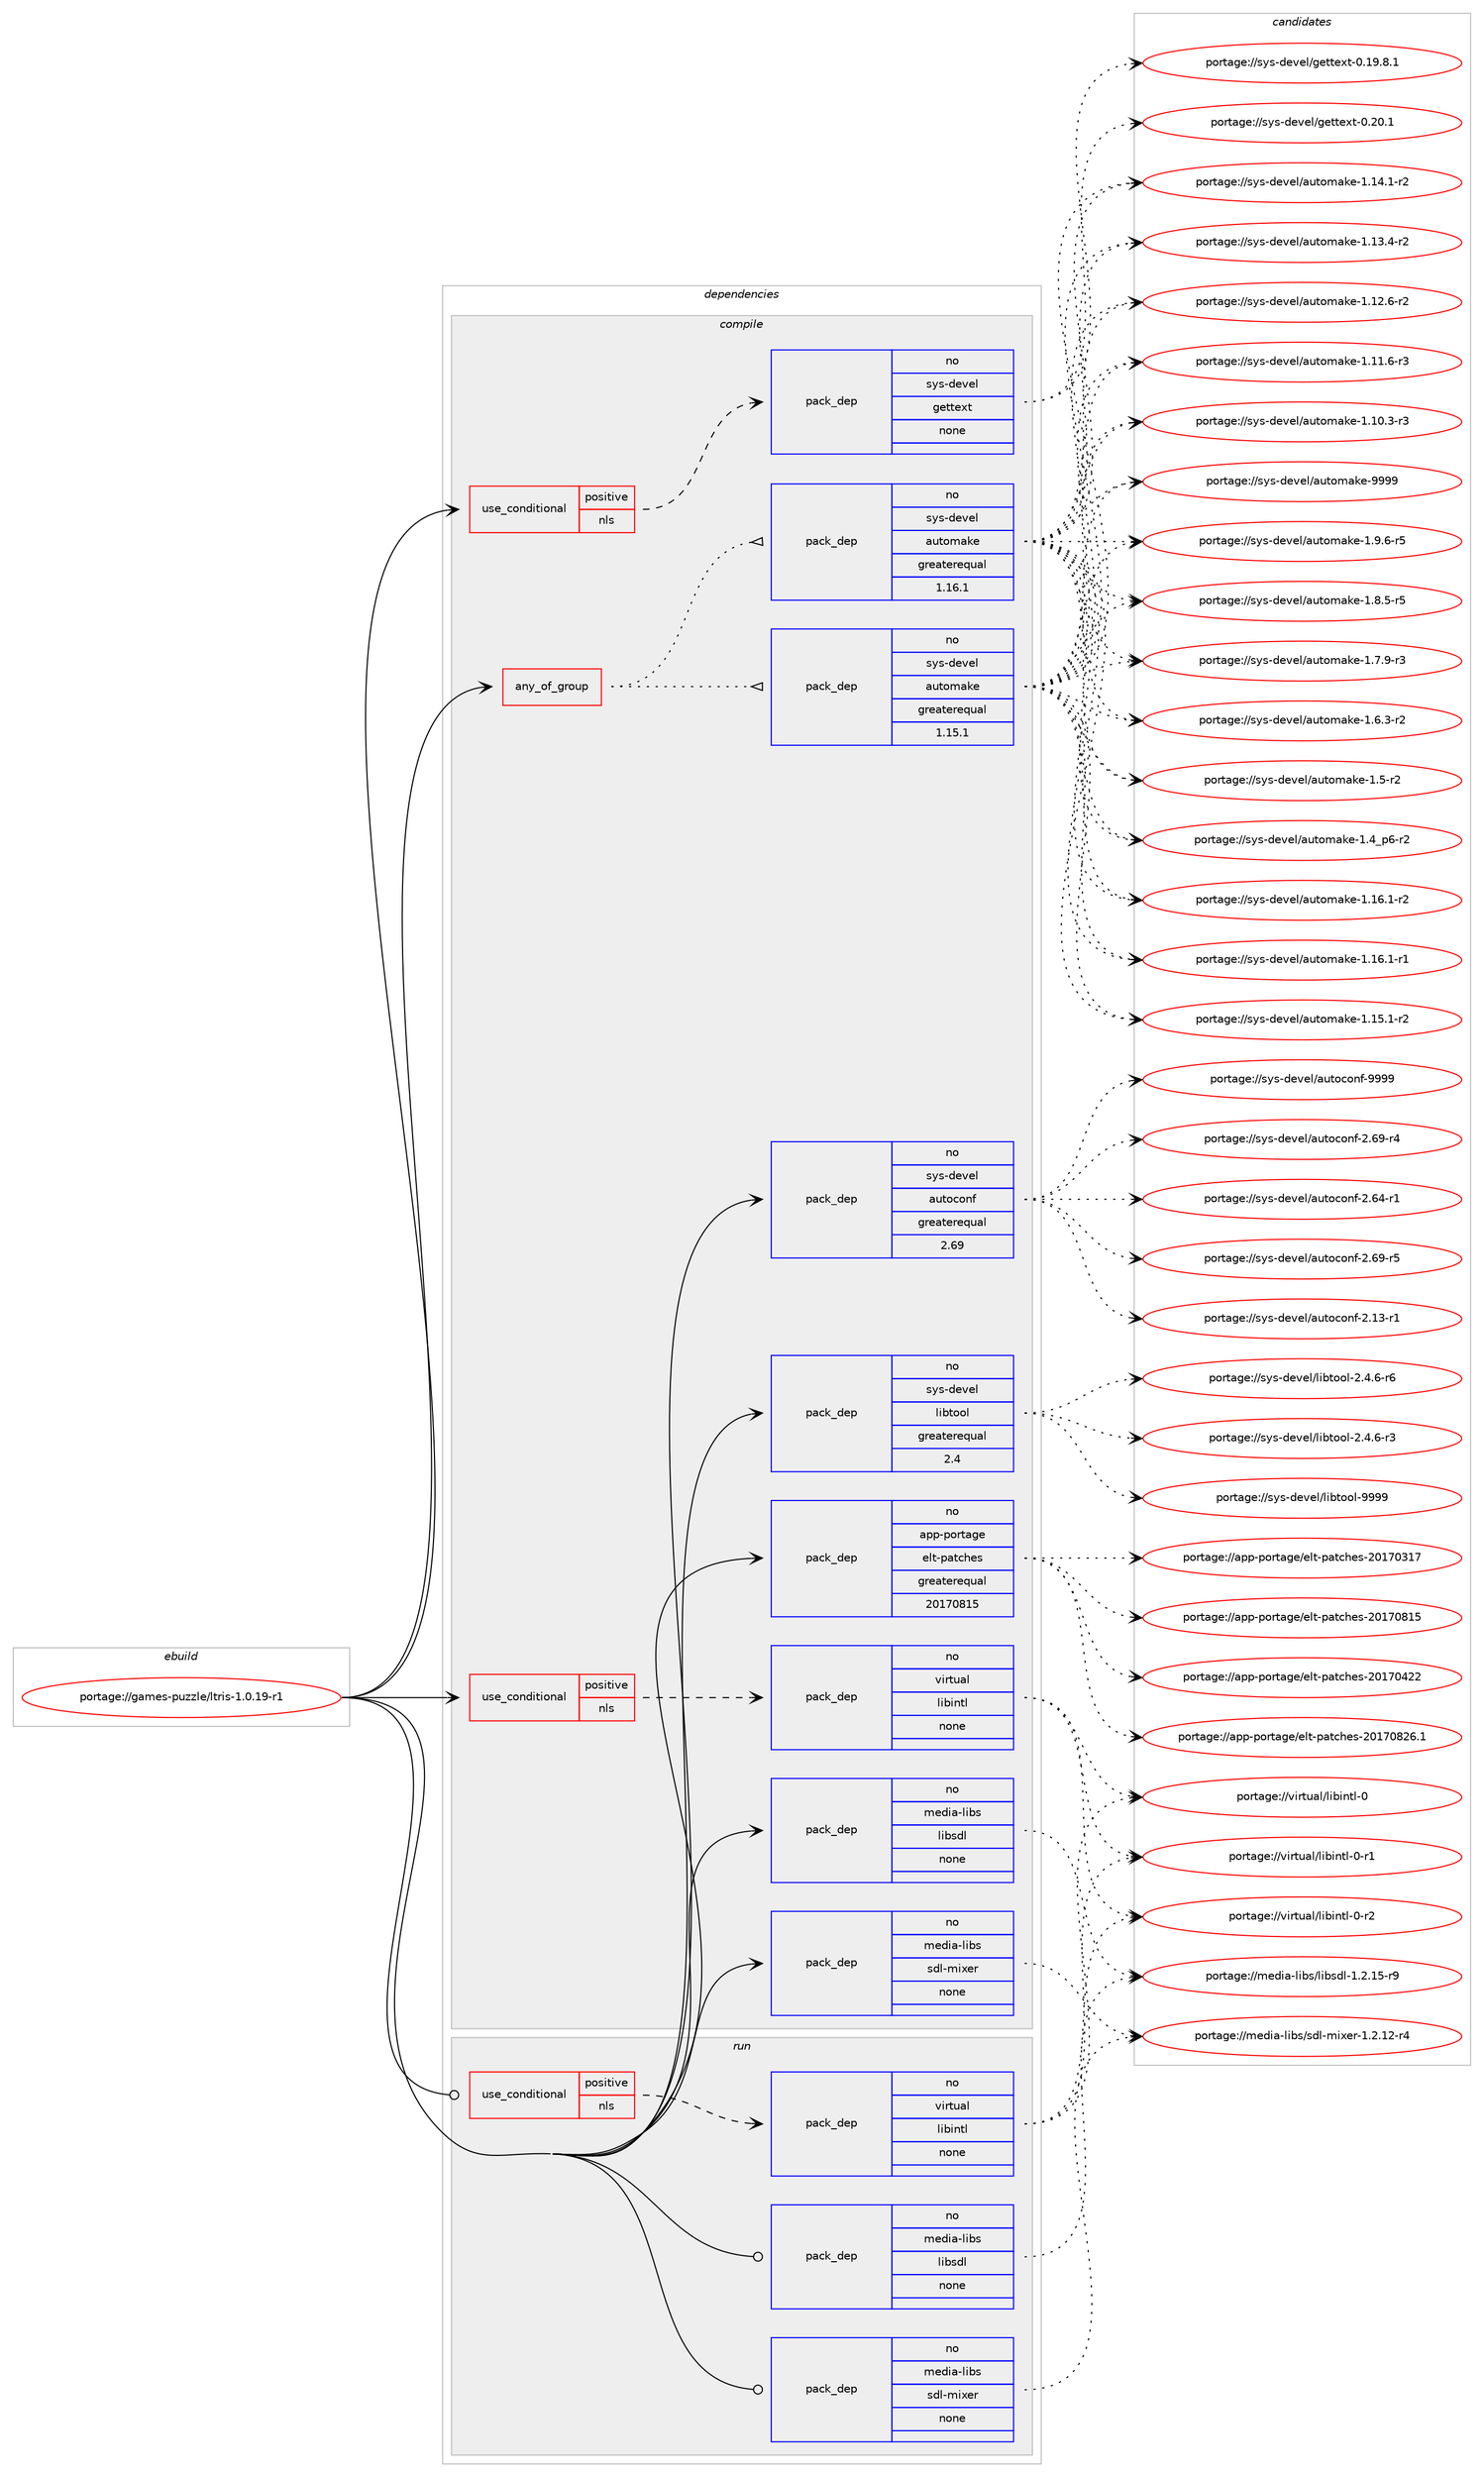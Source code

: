 digraph prolog {

# *************
# Graph options
# *************

newrank=true;
concentrate=true;
compound=true;
graph [rankdir=LR,fontname=Helvetica,fontsize=10,ranksep=1.5];#, ranksep=2.5, nodesep=0.2];
edge  [arrowhead=vee];
node  [fontname=Helvetica,fontsize=10];

# **********
# The ebuild
# **********

subgraph cluster_leftcol {
color=gray;
rank=same;
label=<<i>ebuild</i>>;
id [label="portage://games-puzzle/ltris-1.0.19-r1", color=red, width=4, href="../games-puzzle/ltris-1.0.19-r1.svg"];
}

# ****************
# The dependencies
# ****************

subgraph cluster_midcol {
color=gray;
label=<<i>dependencies</i>>;
subgraph cluster_compile {
fillcolor="#eeeeee";
style=filled;
label=<<i>compile</i>>;
subgraph any4217 {
dependency284223 [label=<<TABLE BORDER="0" CELLBORDER="1" CELLSPACING="0" CELLPADDING="4"><TR><TD CELLPADDING="10">any_of_group</TD></TR></TABLE>>, shape=none, color=red];subgraph pack220655 {
dependency284224 [label=<<TABLE BORDER="0" CELLBORDER="1" CELLSPACING="0" CELLPADDING="4" WIDTH="220"><TR><TD ROWSPAN="6" CELLPADDING="30">pack_dep</TD></TR><TR><TD WIDTH="110">no</TD></TR><TR><TD>sys-devel</TD></TR><TR><TD>automake</TD></TR><TR><TD>greaterequal</TD></TR><TR><TD>1.16.1</TD></TR></TABLE>>, shape=none, color=blue];
}
dependency284223:e -> dependency284224:w [weight=20,style="dotted",arrowhead="oinv"];
subgraph pack220656 {
dependency284225 [label=<<TABLE BORDER="0" CELLBORDER="1" CELLSPACING="0" CELLPADDING="4" WIDTH="220"><TR><TD ROWSPAN="6" CELLPADDING="30">pack_dep</TD></TR><TR><TD WIDTH="110">no</TD></TR><TR><TD>sys-devel</TD></TR><TR><TD>automake</TD></TR><TR><TD>greaterequal</TD></TR><TR><TD>1.15.1</TD></TR></TABLE>>, shape=none, color=blue];
}
dependency284223:e -> dependency284225:w [weight=20,style="dotted",arrowhead="oinv"];
}
id:e -> dependency284223:w [weight=20,style="solid",arrowhead="vee"];
subgraph cond59148 {
dependency284226 [label=<<TABLE BORDER="0" CELLBORDER="1" CELLSPACING="0" CELLPADDING="4"><TR><TD ROWSPAN="3" CELLPADDING="10">use_conditional</TD></TR><TR><TD>positive</TD></TR><TR><TD>nls</TD></TR></TABLE>>, shape=none, color=red];
subgraph pack220657 {
dependency284227 [label=<<TABLE BORDER="0" CELLBORDER="1" CELLSPACING="0" CELLPADDING="4" WIDTH="220"><TR><TD ROWSPAN="6" CELLPADDING="30">pack_dep</TD></TR><TR><TD WIDTH="110">no</TD></TR><TR><TD>sys-devel</TD></TR><TR><TD>gettext</TD></TR><TR><TD>none</TD></TR><TR><TD></TD></TR></TABLE>>, shape=none, color=blue];
}
dependency284226:e -> dependency284227:w [weight=20,style="dashed",arrowhead="vee"];
}
id:e -> dependency284226:w [weight=20,style="solid",arrowhead="vee"];
subgraph cond59149 {
dependency284228 [label=<<TABLE BORDER="0" CELLBORDER="1" CELLSPACING="0" CELLPADDING="4"><TR><TD ROWSPAN="3" CELLPADDING="10">use_conditional</TD></TR><TR><TD>positive</TD></TR><TR><TD>nls</TD></TR></TABLE>>, shape=none, color=red];
subgraph pack220658 {
dependency284229 [label=<<TABLE BORDER="0" CELLBORDER="1" CELLSPACING="0" CELLPADDING="4" WIDTH="220"><TR><TD ROWSPAN="6" CELLPADDING="30">pack_dep</TD></TR><TR><TD WIDTH="110">no</TD></TR><TR><TD>virtual</TD></TR><TR><TD>libintl</TD></TR><TR><TD>none</TD></TR><TR><TD></TD></TR></TABLE>>, shape=none, color=blue];
}
dependency284228:e -> dependency284229:w [weight=20,style="dashed",arrowhead="vee"];
}
id:e -> dependency284228:w [weight=20,style="solid",arrowhead="vee"];
subgraph pack220659 {
dependency284230 [label=<<TABLE BORDER="0" CELLBORDER="1" CELLSPACING="0" CELLPADDING="4" WIDTH="220"><TR><TD ROWSPAN="6" CELLPADDING="30">pack_dep</TD></TR><TR><TD WIDTH="110">no</TD></TR><TR><TD>app-portage</TD></TR><TR><TD>elt-patches</TD></TR><TR><TD>greaterequal</TD></TR><TR><TD>20170815</TD></TR></TABLE>>, shape=none, color=blue];
}
id:e -> dependency284230:w [weight=20,style="solid",arrowhead="vee"];
subgraph pack220660 {
dependency284231 [label=<<TABLE BORDER="0" CELLBORDER="1" CELLSPACING="0" CELLPADDING="4" WIDTH="220"><TR><TD ROWSPAN="6" CELLPADDING="30">pack_dep</TD></TR><TR><TD WIDTH="110">no</TD></TR><TR><TD>media-libs</TD></TR><TR><TD>libsdl</TD></TR><TR><TD>none</TD></TR><TR><TD></TD></TR></TABLE>>, shape=none, color=blue];
}
id:e -> dependency284231:w [weight=20,style="solid",arrowhead="vee"];
subgraph pack220661 {
dependency284232 [label=<<TABLE BORDER="0" CELLBORDER="1" CELLSPACING="0" CELLPADDING="4" WIDTH="220"><TR><TD ROWSPAN="6" CELLPADDING="30">pack_dep</TD></TR><TR><TD WIDTH="110">no</TD></TR><TR><TD>media-libs</TD></TR><TR><TD>sdl-mixer</TD></TR><TR><TD>none</TD></TR><TR><TD></TD></TR></TABLE>>, shape=none, color=blue];
}
id:e -> dependency284232:w [weight=20,style="solid",arrowhead="vee"];
subgraph pack220662 {
dependency284233 [label=<<TABLE BORDER="0" CELLBORDER="1" CELLSPACING="0" CELLPADDING="4" WIDTH="220"><TR><TD ROWSPAN="6" CELLPADDING="30">pack_dep</TD></TR><TR><TD WIDTH="110">no</TD></TR><TR><TD>sys-devel</TD></TR><TR><TD>autoconf</TD></TR><TR><TD>greaterequal</TD></TR><TR><TD>2.69</TD></TR></TABLE>>, shape=none, color=blue];
}
id:e -> dependency284233:w [weight=20,style="solid",arrowhead="vee"];
subgraph pack220663 {
dependency284234 [label=<<TABLE BORDER="0" CELLBORDER="1" CELLSPACING="0" CELLPADDING="4" WIDTH="220"><TR><TD ROWSPAN="6" CELLPADDING="30">pack_dep</TD></TR><TR><TD WIDTH="110">no</TD></TR><TR><TD>sys-devel</TD></TR><TR><TD>libtool</TD></TR><TR><TD>greaterequal</TD></TR><TR><TD>2.4</TD></TR></TABLE>>, shape=none, color=blue];
}
id:e -> dependency284234:w [weight=20,style="solid",arrowhead="vee"];
}
subgraph cluster_compileandrun {
fillcolor="#eeeeee";
style=filled;
label=<<i>compile and run</i>>;
}
subgraph cluster_run {
fillcolor="#eeeeee";
style=filled;
label=<<i>run</i>>;
subgraph cond59150 {
dependency284235 [label=<<TABLE BORDER="0" CELLBORDER="1" CELLSPACING="0" CELLPADDING="4"><TR><TD ROWSPAN="3" CELLPADDING="10">use_conditional</TD></TR><TR><TD>positive</TD></TR><TR><TD>nls</TD></TR></TABLE>>, shape=none, color=red];
subgraph pack220664 {
dependency284236 [label=<<TABLE BORDER="0" CELLBORDER="1" CELLSPACING="0" CELLPADDING="4" WIDTH="220"><TR><TD ROWSPAN="6" CELLPADDING="30">pack_dep</TD></TR><TR><TD WIDTH="110">no</TD></TR><TR><TD>virtual</TD></TR><TR><TD>libintl</TD></TR><TR><TD>none</TD></TR><TR><TD></TD></TR></TABLE>>, shape=none, color=blue];
}
dependency284235:e -> dependency284236:w [weight=20,style="dashed",arrowhead="vee"];
}
id:e -> dependency284235:w [weight=20,style="solid",arrowhead="odot"];
subgraph pack220665 {
dependency284237 [label=<<TABLE BORDER="0" CELLBORDER="1" CELLSPACING="0" CELLPADDING="4" WIDTH="220"><TR><TD ROWSPAN="6" CELLPADDING="30">pack_dep</TD></TR><TR><TD WIDTH="110">no</TD></TR><TR><TD>media-libs</TD></TR><TR><TD>libsdl</TD></TR><TR><TD>none</TD></TR><TR><TD></TD></TR></TABLE>>, shape=none, color=blue];
}
id:e -> dependency284237:w [weight=20,style="solid",arrowhead="odot"];
subgraph pack220666 {
dependency284238 [label=<<TABLE BORDER="0" CELLBORDER="1" CELLSPACING="0" CELLPADDING="4" WIDTH="220"><TR><TD ROWSPAN="6" CELLPADDING="30">pack_dep</TD></TR><TR><TD WIDTH="110">no</TD></TR><TR><TD>media-libs</TD></TR><TR><TD>sdl-mixer</TD></TR><TR><TD>none</TD></TR><TR><TD></TD></TR></TABLE>>, shape=none, color=blue];
}
id:e -> dependency284238:w [weight=20,style="solid",arrowhead="odot"];
}
}

# **************
# The candidates
# **************

subgraph cluster_choices {
rank=same;
color=gray;
label=<<i>candidates</i>>;

subgraph choice220655 {
color=black;
nodesep=1;
choice115121115451001011181011084797117116111109971071014557575757 [label="portage://sys-devel/automake-9999", color=red, width=4,href="../sys-devel/automake-9999.svg"];
choice115121115451001011181011084797117116111109971071014549465746544511453 [label="portage://sys-devel/automake-1.9.6-r5", color=red, width=4,href="../sys-devel/automake-1.9.6-r5.svg"];
choice115121115451001011181011084797117116111109971071014549465646534511453 [label="portage://sys-devel/automake-1.8.5-r5", color=red, width=4,href="../sys-devel/automake-1.8.5-r5.svg"];
choice115121115451001011181011084797117116111109971071014549465546574511451 [label="portage://sys-devel/automake-1.7.9-r3", color=red, width=4,href="../sys-devel/automake-1.7.9-r3.svg"];
choice115121115451001011181011084797117116111109971071014549465446514511450 [label="portage://sys-devel/automake-1.6.3-r2", color=red, width=4,href="../sys-devel/automake-1.6.3-r2.svg"];
choice11512111545100101118101108479711711611110997107101454946534511450 [label="portage://sys-devel/automake-1.5-r2", color=red, width=4,href="../sys-devel/automake-1.5-r2.svg"];
choice115121115451001011181011084797117116111109971071014549465295112544511450 [label="portage://sys-devel/automake-1.4_p6-r2", color=red, width=4,href="../sys-devel/automake-1.4_p6-r2.svg"];
choice11512111545100101118101108479711711611110997107101454946495446494511450 [label="portage://sys-devel/automake-1.16.1-r2", color=red, width=4,href="../sys-devel/automake-1.16.1-r2.svg"];
choice11512111545100101118101108479711711611110997107101454946495446494511449 [label="portage://sys-devel/automake-1.16.1-r1", color=red, width=4,href="../sys-devel/automake-1.16.1-r1.svg"];
choice11512111545100101118101108479711711611110997107101454946495346494511450 [label="portage://sys-devel/automake-1.15.1-r2", color=red, width=4,href="../sys-devel/automake-1.15.1-r2.svg"];
choice11512111545100101118101108479711711611110997107101454946495246494511450 [label="portage://sys-devel/automake-1.14.1-r2", color=red, width=4,href="../sys-devel/automake-1.14.1-r2.svg"];
choice11512111545100101118101108479711711611110997107101454946495146524511450 [label="portage://sys-devel/automake-1.13.4-r2", color=red, width=4,href="../sys-devel/automake-1.13.4-r2.svg"];
choice11512111545100101118101108479711711611110997107101454946495046544511450 [label="portage://sys-devel/automake-1.12.6-r2", color=red, width=4,href="../sys-devel/automake-1.12.6-r2.svg"];
choice11512111545100101118101108479711711611110997107101454946494946544511451 [label="portage://sys-devel/automake-1.11.6-r3", color=red, width=4,href="../sys-devel/automake-1.11.6-r3.svg"];
choice11512111545100101118101108479711711611110997107101454946494846514511451 [label="portage://sys-devel/automake-1.10.3-r3", color=red, width=4,href="../sys-devel/automake-1.10.3-r3.svg"];
dependency284224:e -> choice115121115451001011181011084797117116111109971071014557575757:w [style=dotted,weight="100"];
dependency284224:e -> choice115121115451001011181011084797117116111109971071014549465746544511453:w [style=dotted,weight="100"];
dependency284224:e -> choice115121115451001011181011084797117116111109971071014549465646534511453:w [style=dotted,weight="100"];
dependency284224:e -> choice115121115451001011181011084797117116111109971071014549465546574511451:w [style=dotted,weight="100"];
dependency284224:e -> choice115121115451001011181011084797117116111109971071014549465446514511450:w [style=dotted,weight="100"];
dependency284224:e -> choice11512111545100101118101108479711711611110997107101454946534511450:w [style=dotted,weight="100"];
dependency284224:e -> choice115121115451001011181011084797117116111109971071014549465295112544511450:w [style=dotted,weight="100"];
dependency284224:e -> choice11512111545100101118101108479711711611110997107101454946495446494511450:w [style=dotted,weight="100"];
dependency284224:e -> choice11512111545100101118101108479711711611110997107101454946495446494511449:w [style=dotted,weight="100"];
dependency284224:e -> choice11512111545100101118101108479711711611110997107101454946495346494511450:w [style=dotted,weight="100"];
dependency284224:e -> choice11512111545100101118101108479711711611110997107101454946495246494511450:w [style=dotted,weight="100"];
dependency284224:e -> choice11512111545100101118101108479711711611110997107101454946495146524511450:w [style=dotted,weight="100"];
dependency284224:e -> choice11512111545100101118101108479711711611110997107101454946495046544511450:w [style=dotted,weight="100"];
dependency284224:e -> choice11512111545100101118101108479711711611110997107101454946494946544511451:w [style=dotted,weight="100"];
dependency284224:e -> choice11512111545100101118101108479711711611110997107101454946494846514511451:w [style=dotted,weight="100"];
}
subgraph choice220656 {
color=black;
nodesep=1;
choice115121115451001011181011084797117116111109971071014557575757 [label="portage://sys-devel/automake-9999", color=red, width=4,href="../sys-devel/automake-9999.svg"];
choice115121115451001011181011084797117116111109971071014549465746544511453 [label="portage://sys-devel/automake-1.9.6-r5", color=red, width=4,href="../sys-devel/automake-1.9.6-r5.svg"];
choice115121115451001011181011084797117116111109971071014549465646534511453 [label="portage://sys-devel/automake-1.8.5-r5", color=red, width=4,href="../sys-devel/automake-1.8.5-r5.svg"];
choice115121115451001011181011084797117116111109971071014549465546574511451 [label="portage://sys-devel/automake-1.7.9-r3", color=red, width=4,href="../sys-devel/automake-1.7.9-r3.svg"];
choice115121115451001011181011084797117116111109971071014549465446514511450 [label="portage://sys-devel/automake-1.6.3-r2", color=red, width=4,href="../sys-devel/automake-1.6.3-r2.svg"];
choice11512111545100101118101108479711711611110997107101454946534511450 [label="portage://sys-devel/automake-1.5-r2", color=red, width=4,href="../sys-devel/automake-1.5-r2.svg"];
choice115121115451001011181011084797117116111109971071014549465295112544511450 [label="portage://sys-devel/automake-1.4_p6-r2", color=red, width=4,href="../sys-devel/automake-1.4_p6-r2.svg"];
choice11512111545100101118101108479711711611110997107101454946495446494511450 [label="portage://sys-devel/automake-1.16.1-r2", color=red, width=4,href="../sys-devel/automake-1.16.1-r2.svg"];
choice11512111545100101118101108479711711611110997107101454946495446494511449 [label="portage://sys-devel/automake-1.16.1-r1", color=red, width=4,href="../sys-devel/automake-1.16.1-r1.svg"];
choice11512111545100101118101108479711711611110997107101454946495346494511450 [label="portage://sys-devel/automake-1.15.1-r2", color=red, width=4,href="../sys-devel/automake-1.15.1-r2.svg"];
choice11512111545100101118101108479711711611110997107101454946495246494511450 [label="portage://sys-devel/automake-1.14.1-r2", color=red, width=4,href="../sys-devel/automake-1.14.1-r2.svg"];
choice11512111545100101118101108479711711611110997107101454946495146524511450 [label="portage://sys-devel/automake-1.13.4-r2", color=red, width=4,href="../sys-devel/automake-1.13.4-r2.svg"];
choice11512111545100101118101108479711711611110997107101454946495046544511450 [label="portage://sys-devel/automake-1.12.6-r2", color=red, width=4,href="../sys-devel/automake-1.12.6-r2.svg"];
choice11512111545100101118101108479711711611110997107101454946494946544511451 [label="portage://sys-devel/automake-1.11.6-r3", color=red, width=4,href="../sys-devel/automake-1.11.6-r3.svg"];
choice11512111545100101118101108479711711611110997107101454946494846514511451 [label="portage://sys-devel/automake-1.10.3-r3", color=red, width=4,href="../sys-devel/automake-1.10.3-r3.svg"];
dependency284225:e -> choice115121115451001011181011084797117116111109971071014557575757:w [style=dotted,weight="100"];
dependency284225:e -> choice115121115451001011181011084797117116111109971071014549465746544511453:w [style=dotted,weight="100"];
dependency284225:e -> choice115121115451001011181011084797117116111109971071014549465646534511453:w [style=dotted,weight="100"];
dependency284225:e -> choice115121115451001011181011084797117116111109971071014549465546574511451:w [style=dotted,weight="100"];
dependency284225:e -> choice115121115451001011181011084797117116111109971071014549465446514511450:w [style=dotted,weight="100"];
dependency284225:e -> choice11512111545100101118101108479711711611110997107101454946534511450:w [style=dotted,weight="100"];
dependency284225:e -> choice115121115451001011181011084797117116111109971071014549465295112544511450:w [style=dotted,weight="100"];
dependency284225:e -> choice11512111545100101118101108479711711611110997107101454946495446494511450:w [style=dotted,weight="100"];
dependency284225:e -> choice11512111545100101118101108479711711611110997107101454946495446494511449:w [style=dotted,weight="100"];
dependency284225:e -> choice11512111545100101118101108479711711611110997107101454946495346494511450:w [style=dotted,weight="100"];
dependency284225:e -> choice11512111545100101118101108479711711611110997107101454946495246494511450:w [style=dotted,weight="100"];
dependency284225:e -> choice11512111545100101118101108479711711611110997107101454946495146524511450:w [style=dotted,weight="100"];
dependency284225:e -> choice11512111545100101118101108479711711611110997107101454946495046544511450:w [style=dotted,weight="100"];
dependency284225:e -> choice11512111545100101118101108479711711611110997107101454946494946544511451:w [style=dotted,weight="100"];
dependency284225:e -> choice11512111545100101118101108479711711611110997107101454946494846514511451:w [style=dotted,weight="100"];
}
subgraph choice220657 {
color=black;
nodesep=1;
choice115121115451001011181011084710310111611610112011645484650484649 [label="portage://sys-devel/gettext-0.20.1", color=red, width=4,href="../sys-devel/gettext-0.20.1.svg"];
choice1151211154510010111810110847103101116116101120116454846495746564649 [label="portage://sys-devel/gettext-0.19.8.1", color=red, width=4,href="../sys-devel/gettext-0.19.8.1.svg"];
dependency284227:e -> choice115121115451001011181011084710310111611610112011645484650484649:w [style=dotted,weight="100"];
dependency284227:e -> choice1151211154510010111810110847103101116116101120116454846495746564649:w [style=dotted,weight="100"];
}
subgraph choice220658 {
color=black;
nodesep=1;
choice11810511411611797108471081059810511011610845484511450 [label="portage://virtual/libintl-0-r2", color=red, width=4,href="../virtual/libintl-0-r2.svg"];
choice11810511411611797108471081059810511011610845484511449 [label="portage://virtual/libintl-0-r1", color=red, width=4,href="../virtual/libintl-0-r1.svg"];
choice1181051141161179710847108105981051101161084548 [label="portage://virtual/libintl-0", color=red, width=4,href="../virtual/libintl-0.svg"];
dependency284229:e -> choice11810511411611797108471081059810511011610845484511450:w [style=dotted,weight="100"];
dependency284229:e -> choice11810511411611797108471081059810511011610845484511449:w [style=dotted,weight="100"];
dependency284229:e -> choice1181051141161179710847108105981051101161084548:w [style=dotted,weight="100"];
}
subgraph choice220659 {
color=black;
nodesep=1;
choice971121124511211111411697103101471011081164511297116991041011154550484955485650544649 [label="portage://app-portage/elt-patches-20170826.1", color=red, width=4,href="../app-portage/elt-patches-20170826.1.svg"];
choice97112112451121111141169710310147101108116451129711699104101115455048495548564953 [label="portage://app-portage/elt-patches-20170815", color=red, width=4,href="../app-portage/elt-patches-20170815.svg"];
choice97112112451121111141169710310147101108116451129711699104101115455048495548525050 [label="portage://app-portage/elt-patches-20170422", color=red, width=4,href="../app-portage/elt-patches-20170422.svg"];
choice97112112451121111141169710310147101108116451129711699104101115455048495548514955 [label="portage://app-portage/elt-patches-20170317", color=red, width=4,href="../app-portage/elt-patches-20170317.svg"];
dependency284230:e -> choice971121124511211111411697103101471011081164511297116991041011154550484955485650544649:w [style=dotted,weight="100"];
dependency284230:e -> choice97112112451121111141169710310147101108116451129711699104101115455048495548564953:w [style=dotted,weight="100"];
dependency284230:e -> choice97112112451121111141169710310147101108116451129711699104101115455048495548525050:w [style=dotted,weight="100"];
dependency284230:e -> choice97112112451121111141169710310147101108116451129711699104101115455048495548514955:w [style=dotted,weight="100"];
}
subgraph choice220660 {
color=black;
nodesep=1;
choice1091011001059745108105981154710810598115100108454946504649534511457 [label="portage://media-libs/libsdl-1.2.15-r9", color=red, width=4,href="../media-libs/libsdl-1.2.15-r9.svg"];
dependency284231:e -> choice1091011001059745108105981154710810598115100108454946504649534511457:w [style=dotted,weight="100"];
}
subgraph choice220661 {
color=black;
nodesep=1;
choice1091011001059745108105981154711510010845109105120101114454946504649504511452 [label="portage://media-libs/sdl-mixer-1.2.12-r4", color=red, width=4,href="../media-libs/sdl-mixer-1.2.12-r4.svg"];
dependency284232:e -> choice1091011001059745108105981154711510010845109105120101114454946504649504511452:w [style=dotted,weight="100"];
}
subgraph choice220662 {
color=black;
nodesep=1;
choice115121115451001011181011084797117116111991111101024557575757 [label="portage://sys-devel/autoconf-9999", color=red, width=4,href="../sys-devel/autoconf-9999.svg"];
choice1151211154510010111810110847971171161119911111010245504654574511453 [label="portage://sys-devel/autoconf-2.69-r5", color=red, width=4,href="../sys-devel/autoconf-2.69-r5.svg"];
choice1151211154510010111810110847971171161119911111010245504654574511452 [label="portage://sys-devel/autoconf-2.69-r4", color=red, width=4,href="../sys-devel/autoconf-2.69-r4.svg"];
choice1151211154510010111810110847971171161119911111010245504654524511449 [label="portage://sys-devel/autoconf-2.64-r1", color=red, width=4,href="../sys-devel/autoconf-2.64-r1.svg"];
choice1151211154510010111810110847971171161119911111010245504649514511449 [label="portage://sys-devel/autoconf-2.13-r1", color=red, width=4,href="../sys-devel/autoconf-2.13-r1.svg"];
dependency284233:e -> choice115121115451001011181011084797117116111991111101024557575757:w [style=dotted,weight="100"];
dependency284233:e -> choice1151211154510010111810110847971171161119911111010245504654574511453:w [style=dotted,weight="100"];
dependency284233:e -> choice1151211154510010111810110847971171161119911111010245504654574511452:w [style=dotted,weight="100"];
dependency284233:e -> choice1151211154510010111810110847971171161119911111010245504654524511449:w [style=dotted,weight="100"];
dependency284233:e -> choice1151211154510010111810110847971171161119911111010245504649514511449:w [style=dotted,weight="100"];
}
subgraph choice220663 {
color=black;
nodesep=1;
choice1151211154510010111810110847108105981161111111084557575757 [label="portage://sys-devel/libtool-9999", color=red, width=4,href="../sys-devel/libtool-9999.svg"];
choice1151211154510010111810110847108105981161111111084550465246544511454 [label="portage://sys-devel/libtool-2.4.6-r6", color=red, width=4,href="../sys-devel/libtool-2.4.6-r6.svg"];
choice1151211154510010111810110847108105981161111111084550465246544511451 [label="portage://sys-devel/libtool-2.4.6-r3", color=red, width=4,href="../sys-devel/libtool-2.4.6-r3.svg"];
dependency284234:e -> choice1151211154510010111810110847108105981161111111084557575757:w [style=dotted,weight="100"];
dependency284234:e -> choice1151211154510010111810110847108105981161111111084550465246544511454:w [style=dotted,weight="100"];
dependency284234:e -> choice1151211154510010111810110847108105981161111111084550465246544511451:w [style=dotted,weight="100"];
}
subgraph choice220664 {
color=black;
nodesep=1;
choice11810511411611797108471081059810511011610845484511450 [label="portage://virtual/libintl-0-r2", color=red, width=4,href="../virtual/libintl-0-r2.svg"];
choice11810511411611797108471081059810511011610845484511449 [label="portage://virtual/libintl-0-r1", color=red, width=4,href="../virtual/libintl-0-r1.svg"];
choice1181051141161179710847108105981051101161084548 [label="portage://virtual/libintl-0", color=red, width=4,href="../virtual/libintl-0.svg"];
dependency284236:e -> choice11810511411611797108471081059810511011610845484511450:w [style=dotted,weight="100"];
dependency284236:e -> choice11810511411611797108471081059810511011610845484511449:w [style=dotted,weight="100"];
dependency284236:e -> choice1181051141161179710847108105981051101161084548:w [style=dotted,weight="100"];
}
subgraph choice220665 {
color=black;
nodesep=1;
choice1091011001059745108105981154710810598115100108454946504649534511457 [label="portage://media-libs/libsdl-1.2.15-r9", color=red, width=4,href="../media-libs/libsdl-1.2.15-r9.svg"];
dependency284237:e -> choice1091011001059745108105981154710810598115100108454946504649534511457:w [style=dotted,weight="100"];
}
subgraph choice220666 {
color=black;
nodesep=1;
choice1091011001059745108105981154711510010845109105120101114454946504649504511452 [label="portage://media-libs/sdl-mixer-1.2.12-r4", color=red, width=4,href="../media-libs/sdl-mixer-1.2.12-r4.svg"];
dependency284238:e -> choice1091011001059745108105981154711510010845109105120101114454946504649504511452:w [style=dotted,weight="100"];
}
}

}

